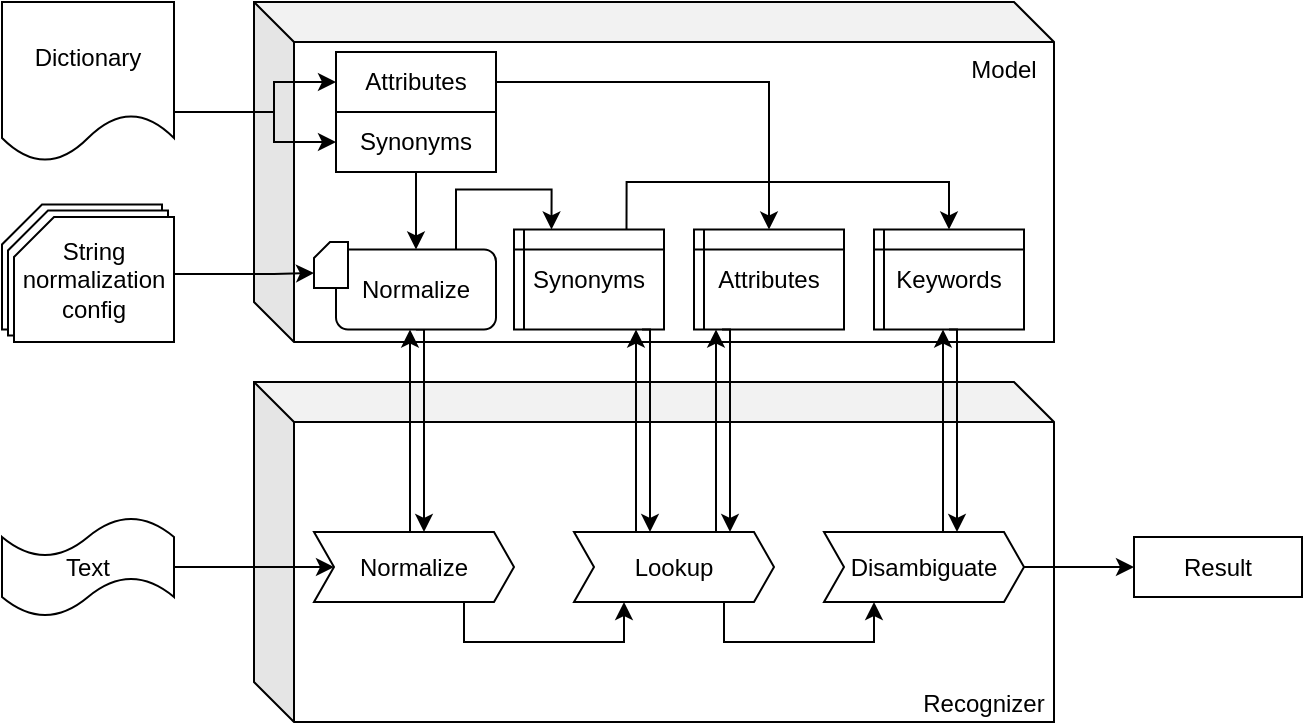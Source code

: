 <mxfile version="13.7.3" type="device"><diagram id="kgpKYQtTHZ0yAKxKKP6v" name="Page-1"><mxGraphModel dx="905" dy="672" grid="1" gridSize="10" guides="1" tooltips="1" connect="1" arrows="1" fold="1" page="1" pageScale="1" pageWidth="850" pageHeight="1100" math="0" shadow="0"><root><mxCell id="0"/><mxCell id="1" parent="0"/><mxCell id="tCT8HT56XR2KNsaYNcWf-11" value="&lt;br&gt;" style="shape=card;whiteSpace=wrap;html=1;size=20;shadow=0;" vertex="1" parent="1"><mxGeometry x="40" y="141.25" width="80" height="62.5" as="geometry"/></mxCell><mxCell id="tCT8HT56XR2KNsaYNcWf-10" value="&lt;br&gt;" style="shape=card;whiteSpace=wrap;html=1;size=20;shadow=0;" vertex="1" parent="1"><mxGeometry x="43" y="144.25" width="80" height="62.5" as="geometry"/></mxCell><mxCell id="KeDmKmjrOS1gOaIJFF5o-1" value="&lt;div style=&quot;text-align: justify&quot;&gt;Model&lt;/div&gt;" style="shape=cube;whiteSpace=wrap;html=1;boundedLbl=1;backgroundOutline=1;darkOpacity=0.05;darkOpacity2=0.1;align=center;labelPosition=center;verticalLabelPosition=middle;verticalAlign=top;shadow=0;spacingLeft=330;" parent="1" vertex="1"><mxGeometry x="166" y="40" width="400" height="170" as="geometry"/></mxCell><mxCell id="KeDmKmjrOS1gOaIJFF5o-3" value="Recognizer" style="shape=cube;whiteSpace=wrap;html=1;boundedLbl=1;backgroundOutline=1;darkOpacity=0.05;darkOpacity2=0.1;align=center;horizontal=1;labelPosition=center;verticalLabelPosition=middle;verticalAlign=bottom;spacingTop=0;labelBackgroundColor=none;labelBorderColor=none;shadow=0;spacingLeft=310;" parent="1" vertex="1"><mxGeometry x="166" y="230" width="400" height="170" as="geometry"/></mxCell><mxCell id="tCT8HT56XR2KNsaYNcWf-15" style="edgeStyle=orthogonalEdgeStyle;rounded=0;orthogonalLoop=1;jettySize=auto;html=1;exitX=0.75;exitY=0;exitDx=0;exitDy=0;entryX=0.25;entryY=0;entryDx=0;entryDy=0;shadow=0;" edge="1" parent="1" source="KeDmKmjrOS1gOaIJFF5o-5" target="KeDmKmjrOS1gOaIJFF5o-43"><mxGeometry relative="1" as="geometry"/></mxCell><mxCell id="tCT8HT56XR2KNsaYNcWf-29" style="edgeStyle=orthogonalEdgeStyle;rounded=0;orthogonalLoop=1;jettySize=auto;html=1;exitX=0.75;exitY=1;exitDx=0;exitDy=0;entryX=0.75;entryY=0;entryDx=0;entryDy=0;shadow=0;" edge="1" parent="1"><mxGeometry relative="1" as="geometry"><mxPoint x="247" y="203.75" as="sourcePoint"/><mxPoint x="251" y="305" as="targetPoint"/><Array as="points"><mxPoint x="251" y="204"/></Array></mxGeometry></mxCell><mxCell id="KeDmKmjrOS1gOaIJFF5o-5" value="Normalize" style="rounded=1;whiteSpace=wrap;html=1;shadow=0;" parent="1" vertex="1"><mxGeometry x="207" y="163.75" width="80" height="40" as="geometry"/></mxCell><mxCell id="KeDmKmjrOS1gOaIJFF5o-50" style="edgeStyle=orthogonalEdgeStyle;rounded=0;orthogonalLoop=1;jettySize=auto;html=1;exitX=1;exitY=0.75;exitDx=0;exitDy=0;entryX=0;entryY=0.5;entryDx=0;entryDy=0;shadow=0;" parent="1" source="KeDmKmjrOS1gOaIJFF5o-9" target="KeDmKmjrOS1gOaIJFF5o-16" edge="1"><mxGeometry relative="1" as="geometry"><Array as="points"><mxPoint x="126" y="95"/><mxPoint x="176" y="95"/><mxPoint x="176" y="110"/></Array></mxGeometry></mxCell><mxCell id="KeDmKmjrOS1gOaIJFF5o-54" style="edgeStyle=orthogonalEdgeStyle;rounded=0;orthogonalLoop=1;jettySize=auto;html=1;exitX=1;exitY=0.75;exitDx=0;exitDy=0;entryX=0;entryY=0.5;entryDx=0;entryDy=0;shadow=0;" parent="1" source="KeDmKmjrOS1gOaIJFF5o-9" target="KeDmKmjrOS1gOaIJFF5o-14" edge="1"><mxGeometry relative="1" as="geometry"><Array as="points"><mxPoint x="126" y="95"/><mxPoint x="176" y="95"/><mxPoint x="176" y="80"/></Array></mxGeometry></mxCell><mxCell id="KeDmKmjrOS1gOaIJFF5o-9" value="Dictionary" style="shape=document;whiteSpace=wrap;html=1;boundedLbl=1;shadow=0;" parent="1" vertex="1"><mxGeometry x="40" y="40" width="86" height="80" as="geometry"/></mxCell><mxCell id="tCT8HT56XR2KNsaYNcWf-19" style="edgeStyle=orthogonalEdgeStyle;rounded=0;orthogonalLoop=1;jettySize=auto;html=1;exitX=1;exitY=0.5;exitDx=0;exitDy=0;exitPerimeter=0;entryX=0;entryY=0;entryDx=0;entryDy=15.5;entryPerimeter=0;shadow=0;" edge="1" parent="1" source="KeDmKmjrOS1gOaIJFF5o-10" target="KeDmKmjrOS1gOaIJFF5o-34"><mxGeometry relative="1" as="geometry"><Array as="points"><mxPoint x="126" y="176"/><mxPoint x="176" y="176"/></Array></mxGeometry></mxCell><mxCell id="KeDmKmjrOS1gOaIJFF5o-10" value="String normalization config" style="shape=card;whiteSpace=wrap;html=1;size=20;shadow=0;" parent="1" vertex="1"><mxGeometry x="46" y="147.5" width="80" height="62.5" as="geometry"/></mxCell><mxCell id="KeDmKmjrOS1gOaIJFF5o-14" value="Attributes" style="rounded=0;whiteSpace=wrap;html=1;shadow=0;" parent="1" vertex="1"><mxGeometry x="207" y="65" width="80" height="30" as="geometry"/></mxCell><mxCell id="KeDmKmjrOS1gOaIJFF5o-56" style="edgeStyle=orthogonalEdgeStyle;rounded=0;orthogonalLoop=1;jettySize=auto;html=1;exitX=0.5;exitY=1;exitDx=0;exitDy=0;shadow=0;" parent="1" source="KeDmKmjrOS1gOaIJFF5o-16" target="KeDmKmjrOS1gOaIJFF5o-5" edge="1"><mxGeometry relative="1" as="geometry"/></mxCell><mxCell id="KeDmKmjrOS1gOaIJFF5o-16" value="Synonyms" style="rounded=0;whiteSpace=wrap;html=1;shadow=0;" parent="1" vertex="1"><mxGeometry x="207" y="95" width="80" height="30" as="geometry"/></mxCell><mxCell id="KeDmKmjrOS1gOaIJFF5o-76" style="edgeStyle=orthogonalEdgeStyle;rounded=0;orthogonalLoop=1;jettySize=auto;html=1;exitX=1;exitY=0.5;exitDx=0;exitDy=0;exitPerimeter=0;entryX=0;entryY=0.5;entryDx=0;entryDy=0;shadow=0;" parent="1" source="KeDmKmjrOS1gOaIJFF5o-32" target="KeDmKmjrOS1gOaIJFF5o-45" edge="1"><mxGeometry relative="1" as="geometry"/></mxCell><mxCell id="KeDmKmjrOS1gOaIJFF5o-32" value="Text" style="shape=tape;whiteSpace=wrap;html=1;shadow=0;" parent="1" vertex="1"><mxGeometry x="40" y="297.5" width="86" height="50" as="geometry"/></mxCell><mxCell id="KeDmKmjrOS1gOaIJFF5o-34" value="" style="shape=card;whiteSpace=wrap;html=1;size=8;shadow=0;" parent="1" vertex="1"><mxGeometry x="196" y="160" width="17" height="23" as="geometry"/></mxCell><mxCell id="tCT8HT56XR2KNsaYNcWf-16" style="edgeStyle=orthogonalEdgeStyle;orthogonalLoop=1;jettySize=auto;html=1;exitX=0.75;exitY=0;exitDx=0;exitDy=0;entryX=0.5;entryY=0;entryDx=0;entryDy=0;rounded=0;shadow=0;" edge="1" parent="1" source="KeDmKmjrOS1gOaIJFF5o-43" target="KeDmKmjrOS1gOaIJFF5o-44"><mxGeometry relative="1" as="geometry"><Array as="points"><mxPoint x="352" y="130"/><mxPoint x="514" y="130"/></Array></mxGeometry></mxCell><mxCell id="KeDmKmjrOS1gOaIJFF5o-43" value="Synonyms" style="shape=internalStorage;whiteSpace=wrap;html=1;backgroundOutline=1;dx=5;dy=10;shadow=0;" parent="1" vertex="1"><mxGeometry x="296" y="153.75" width="75" height="50" as="geometry"/></mxCell><mxCell id="KeDmKmjrOS1gOaIJFF5o-44" value="Keywords" style="shape=internalStorage;whiteSpace=wrap;html=1;backgroundOutline=1;dx=5;dy=10;shadow=0;" parent="1" vertex="1"><mxGeometry x="476" y="153.75" width="75" height="50" as="geometry"/></mxCell><mxCell id="KeDmKmjrOS1gOaIJFF5o-77" style="edgeStyle=orthogonalEdgeStyle;rounded=0;orthogonalLoop=1;jettySize=auto;html=1;exitX=0.75;exitY=1;exitDx=0;exitDy=0;entryX=0.25;entryY=1;entryDx=0;entryDy=0;shadow=0;" parent="1" source="KeDmKmjrOS1gOaIJFF5o-45" target="KeDmKmjrOS1gOaIJFF5o-46" edge="1"><mxGeometry relative="1" as="geometry"/></mxCell><mxCell id="tCT8HT56XR2KNsaYNcWf-21" style="edgeStyle=orthogonalEdgeStyle;rounded=0;orthogonalLoop=1;jettySize=auto;html=1;exitX=0.5;exitY=0;exitDx=0;exitDy=0;entryX=0.5;entryY=1;entryDx=0;entryDy=0;shadow=0;" edge="1" parent="1"><mxGeometry relative="1" as="geometry"><mxPoint x="243" y="305" as="sourcePoint"/><mxPoint x="244" y="203.75" as="targetPoint"/><Array as="points"><mxPoint x="244" y="305"/></Array></mxGeometry></mxCell><mxCell id="KeDmKmjrOS1gOaIJFF5o-45" value="Normalize" style="shape=step;perimeter=stepPerimeter;whiteSpace=wrap;html=1;fixedSize=1;size=10;shadow=0;" parent="1" vertex="1"><mxGeometry x="196" y="305" width="100" height="35" as="geometry"/></mxCell><mxCell id="KeDmKmjrOS1gOaIJFF5o-78" style="edgeStyle=orthogonalEdgeStyle;rounded=0;orthogonalLoop=1;jettySize=auto;html=1;exitX=0.75;exitY=1;exitDx=0;exitDy=0;entryX=0.25;entryY=1;entryDx=0;entryDy=0;shadow=0;" parent="1" source="KeDmKmjrOS1gOaIJFF5o-46" target="KeDmKmjrOS1gOaIJFF5o-47" edge="1"><mxGeometry relative="1" as="geometry"/></mxCell><mxCell id="KeDmKmjrOS1gOaIJFF5o-46" value="Lookup" style="shape=step;perimeter=stepPerimeter;whiteSpace=wrap;html=1;fixedSize=1;size=10;shadow=0;" parent="1" vertex="1"><mxGeometry x="326" y="305" width="100" height="35" as="geometry"/></mxCell><mxCell id="tCT8HT56XR2KNsaYNcWf-13" style="edgeStyle=orthogonalEdgeStyle;rounded=0;orthogonalLoop=1;jettySize=auto;html=1;exitX=1;exitY=0.5;exitDx=0;exitDy=0;entryX=0;entryY=0.5;entryDx=0;entryDy=0;shadow=0;" edge="1" parent="1" source="KeDmKmjrOS1gOaIJFF5o-47" target="tCT8HT56XR2KNsaYNcWf-12"><mxGeometry relative="1" as="geometry"/></mxCell><mxCell id="KeDmKmjrOS1gOaIJFF5o-47" value="Disambiguate" style="shape=step;perimeter=stepPerimeter;whiteSpace=wrap;html=1;fixedSize=1;size=10;shadow=0;" parent="1" vertex="1"><mxGeometry x="451" y="305" width="100" height="35" as="geometry"/></mxCell><mxCell id="tCT8HT56XR2KNsaYNcWf-1" value="Attributes" style="shape=internalStorage;whiteSpace=wrap;html=1;backgroundOutline=1;dx=5;dy=10;shadow=0;" vertex="1" parent="1"><mxGeometry x="386" y="153.75" width="75" height="50" as="geometry"/></mxCell><mxCell id="tCT8HT56XR2KNsaYNcWf-12" value="Result" style="rounded=0;whiteSpace=wrap;html=1;labelBackgroundColor=none;shadow=0;" vertex="1" parent="1"><mxGeometry x="606" y="307.5" width="84" height="30" as="geometry"/></mxCell><mxCell id="tCT8HT56XR2KNsaYNcWf-2" style="edgeStyle=orthogonalEdgeStyle;rounded=0;orthogonalLoop=1;jettySize=auto;html=1;exitX=1;exitY=0.5;exitDx=0;exitDy=0;entryX=0.5;entryY=0;entryDx=0;entryDy=0;shadow=0;" edge="1" parent="1" source="KeDmKmjrOS1gOaIJFF5o-14" target="tCT8HT56XR2KNsaYNcWf-1"><mxGeometry relative="1" as="geometry"/></mxCell><mxCell id="tCT8HT56XR2KNsaYNcWf-30" style="edgeStyle=orthogonalEdgeStyle;rounded=0;orthogonalLoop=1;jettySize=auto;html=1;exitX=0.75;exitY=1;exitDx=0;exitDy=0;entryX=0.75;entryY=0;entryDx=0;entryDy=0;shadow=0;" edge="1" parent="1"><mxGeometry relative="1" as="geometry"><mxPoint x="360" y="203.75" as="sourcePoint"/><mxPoint x="364" y="305" as="targetPoint"/><Array as="points"><mxPoint x="364" y="204"/></Array></mxGeometry></mxCell><mxCell id="tCT8HT56XR2KNsaYNcWf-31" style="edgeStyle=orthogonalEdgeStyle;rounded=0;orthogonalLoop=1;jettySize=auto;html=1;exitX=0.5;exitY=0;exitDx=0;exitDy=0;entryX=0.5;entryY=1;entryDx=0;entryDy=0;shadow=0;" edge="1" parent="1"><mxGeometry relative="1" as="geometry"><mxPoint x="356" y="305" as="sourcePoint"/><mxPoint x="357" y="203.75" as="targetPoint"/><Array as="points"><mxPoint x="357" y="305"/></Array></mxGeometry></mxCell><mxCell id="tCT8HT56XR2KNsaYNcWf-32" style="edgeStyle=orthogonalEdgeStyle;rounded=0;orthogonalLoop=1;jettySize=auto;html=1;exitX=0.75;exitY=1;exitDx=0;exitDy=0;entryX=0.75;entryY=0;entryDx=0;entryDy=0;shadow=0;" edge="1" parent="1"><mxGeometry relative="1" as="geometry"><mxPoint x="400" y="203.75" as="sourcePoint"/><mxPoint x="404" y="305" as="targetPoint"/><Array as="points"><mxPoint x="404" y="204"/></Array></mxGeometry></mxCell><mxCell id="tCT8HT56XR2KNsaYNcWf-33" style="edgeStyle=orthogonalEdgeStyle;rounded=0;orthogonalLoop=1;jettySize=auto;html=1;exitX=0.5;exitY=0;exitDx=0;exitDy=0;entryX=0.5;entryY=1;entryDx=0;entryDy=0;shadow=0;" edge="1" parent="1"><mxGeometry relative="1" as="geometry"><mxPoint x="396" y="305" as="sourcePoint"/><mxPoint x="397" y="203.75" as="targetPoint"/><Array as="points"><mxPoint x="397" y="305"/></Array></mxGeometry></mxCell><mxCell id="tCT8HT56XR2KNsaYNcWf-34" style="edgeStyle=orthogonalEdgeStyle;rounded=0;orthogonalLoop=1;jettySize=auto;html=1;exitX=0.75;exitY=1;exitDx=0;exitDy=0;entryX=0.75;entryY=0;entryDx=0;entryDy=0;shadow=0;" edge="1" parent="1"><mxGeometry relative="1" as="geometry"><mxPoint x="513.5" y="203.75" as="sourcePoint"/><mxPoint x="517.5" y="305" as="targetPoint"/><Array as="points"><mxPoint x="517.5" y="204"/></Array></mxGeometry></mxCell><mxCell id="tCT8HT56XR2KNsaYNcWf-35" style="edgeStyle=orthogonalEdgeStyle;rounded=0;orthogonalLoop=1;jettySize=auto;html=1;exitX=0.5;exitY=0;exitDx=0;exitDy=0;entryX=0.5;entryY=1;entryDx=0;entryDy=0;shadow=0;" edge="1" parent="1"><mxGeometry relative="1" as="geometry"><mxPoint x="509.5" y="305" as="sourcePoint"/><mxPoint x="510.5" y="203.75" as="targetPoint"/><Array as="points"><mxPoint x="510.5" y="305"/></Array></mxGeometry></mxCell></root></mxGraphModel></diagram></mxfile>